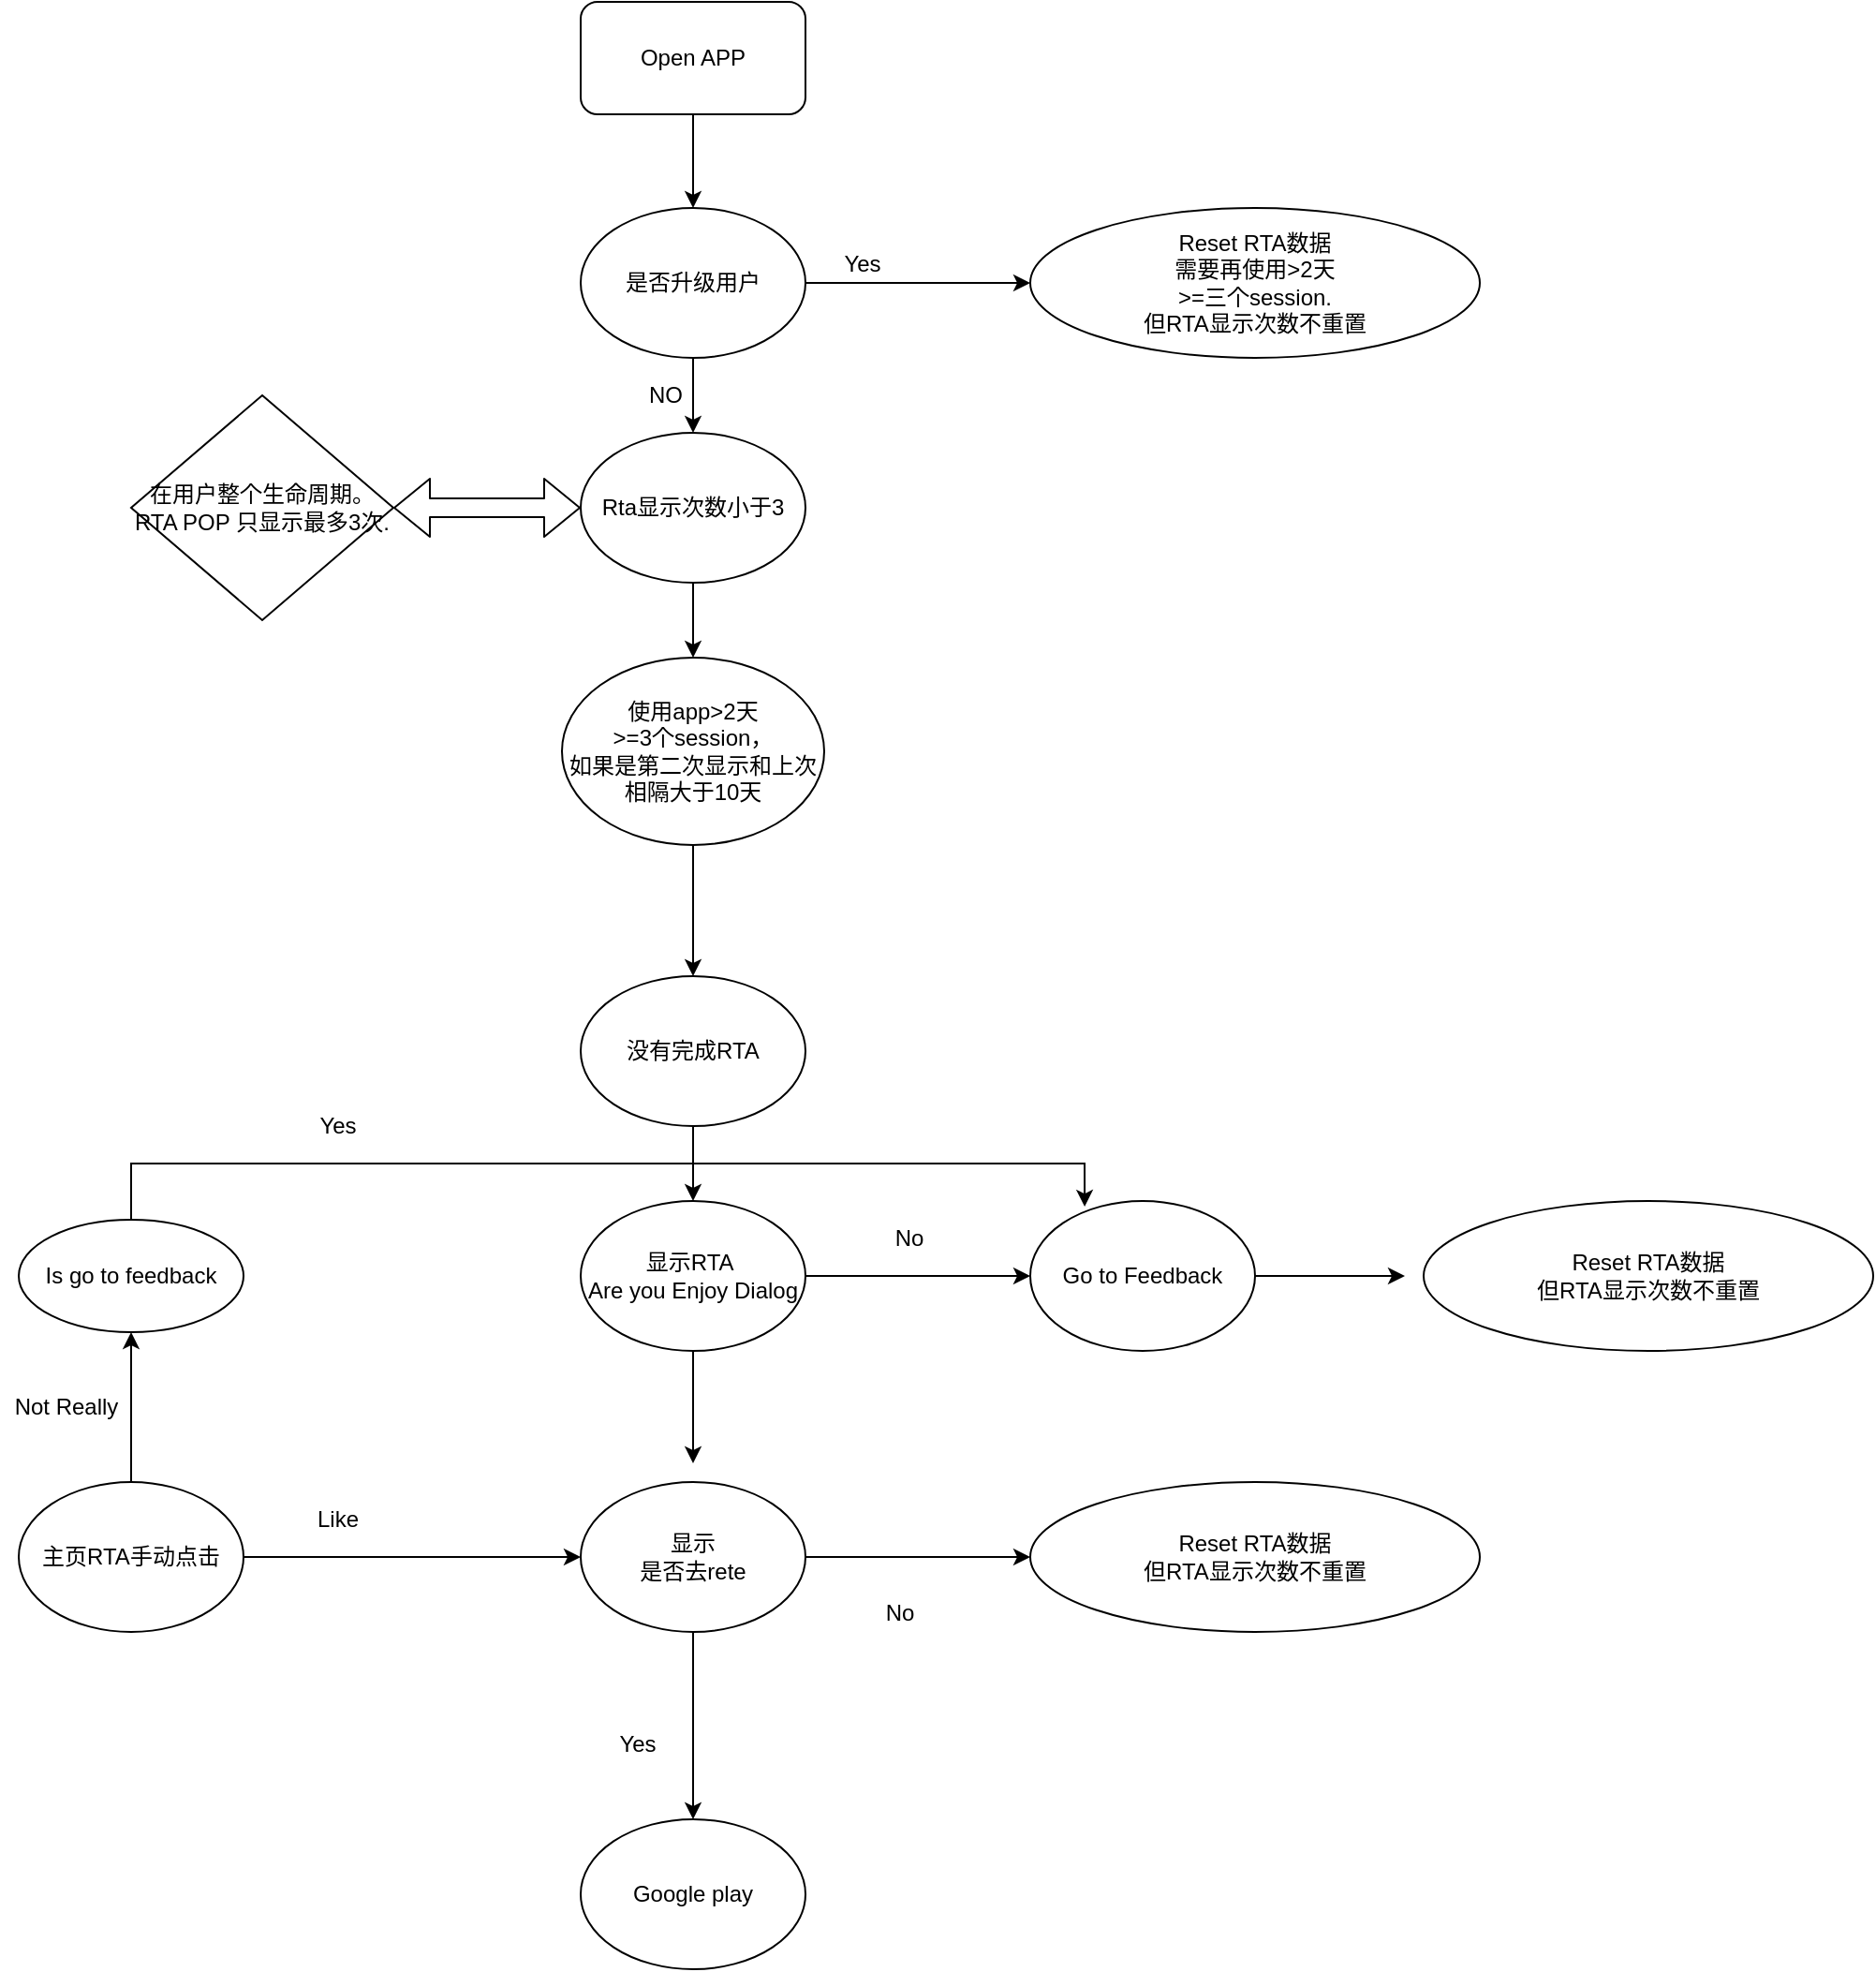 <mxfile version="14.9.6" type="github">
  <diagram id="1F0Rd-pc989BCwmUIx6X" name="Page-1">
    <mxGraphModel dx="2013" dy="621" grid="1" gridSize="10" guides="1" tooltips="1" connect="1" arrows="1" fold="1" page="1" pageScale="1" pageWidth="827" pageHeight="1169" math="0" shadow="0">
      <root>
        <mxCell id="0" />
        <mxCell id="1" parent="0" />
        <mxCell id="6bVMSZCFm5HJMRc3waut-16" style="edgeStyle=orthogonalEdgeStyle;rounded=0;orthogonalLoop=1;jettySize=auto;html=1;entryX=0.5;entryY=0;entryDx=0;entryDy=0;" edge="1" parent="1" source="6bVMSZCFm5HJMRc3waut-1" target="6bVMSZCFm5HJMRc3waut-14">
          <mxGeometry relative="1" as="geometry" />
        </mxCell>
        <mxCell id="6bVMSZCFm5HJMRc3waut-1" value="Open APP" style="rounded=1;whiteSpace=wrap;html=1;" vertex="1" parent="1">
          <mxGeometry x="200" width="120" height="60" as="geometry" />
        </mxCell>
        <mxCell id="6bVMSZCFm5HJMRc3waut-10" style="edgeStyle=orthogonalEdgeStyle;rounded=0;orthogonalLoop=1;jettySize=auto;html=1;entryX=0.5;entryY=0;entryDx=0;entryDy=0;" edge="1" parent="1" source="6bVMSZCFm5HJMRc3waut-4" target="6bVMSZCFm5HJMRc3waut-7">
          <mxGeometry relative="1" as="geometry" />
        </mxCell>
        <mxCell id="6bVMSZCFm5HJMRc3waut-4" value="Rta显示次数小于3" style="ellipse;whiteSpace=wrap;html=1;" vertex="1" parent="1">
          <mxGeometry x="200" y="230" width="120" height="80" as="geometry" />
        </mxCell>
        <mxCell id="6bVMSZCFm5HJMRc3waut-11" style="edgeStyle=orthogonalEdgeStyle;rounded=0;orthogonalLoop=1;jettySize=auto;html=1;entryX=0.5;entryY=0;entryDx=0;entryDy=0;" edge="1" parent="1" source="6bVMSZCFm5HJMRc3waut-7" target="6bVMSZCFm5HJMRc3waut-8">
          <mxGeometry relative="1" as="geometry" />
        </mxCell>
        <mxCell id="6bVMSZCFm5HJMRc3waut-7" value="使用app&amp;gt;2天&lt;br&gt;&amp;gt;=3个session，&lt;br&gt;如果是第二次显示和上次相隔大于10天" style="ellipse;whiteSpace=wrap;html=1;" vertex="1" parent="1">
          <mxGeometry x="190" y="350" width="140" height="100" as="geometry" />
        </mxCell>
        <mxCell id="6bVMSZCFm5HJMRc3waut-12" style="edgeStyle=orthogonalEdgeStyle;rounded=0;orthogonalLoop=1;jettySize=auto;html=1;" edge="1" parent="1" source="6bVMSZCFm5HJMRc3waut-8">
          <mxGeometry relative="1" as="geometry">
            <mxPoint x="260" y="640" as="targetPoint" />
          </mxGeometry>
        </mxCell>
        <mxCell id="6bVMSZCFm5HJMRc3waut-8" value="没有完成RTA" style="ellipse;whiteSpace=wrap;html=1;" vertex="1" parent="1">
          <mxGeometry x="200" y="520" width="120" height="80" as="geometry" />
        </mxCell>
        <mxCell id="6bVMSZCFm5HJMRc3waut-27" style="edgeStyle=orthogonalEdgeStyle;rounded=0;orthogonalLoop=1;jettySize=auto;html=1;entryX=0;entryY=0.5;entryDx=0;entryDy=0;" edge="1" parent="1" source="6bVMSZCFm5HJMRc3waut-13" target="6bVMSZCFm5HJMRc3waut-26">
          <mxGeometry relative="1" as="geometry" />
        </mxCell>
        <mxCell id="6bVMSZCFm5HJMRc3waut-30" style="edgeStyle=orthogonalEdgeStyle;rounded=0;orthogonalLoop=1;jettySize=auto;html=1;" edge="1" parent="1" source="6bVMSZCFm5HJMRc3waut-13">
          <mxGeometry relative="1" as="geometry">
            <mxPoint x="260" y="780" as="targetPoint" />
          </mxGeometry>
        </mxCell>
        <mxCell id="6bVMSZCFm5HJMRc3waut-13" value="显示RTA&amp;nbsp;&lt;br&gt;Are you Enjoy Dialog" style="ellipse;whiteSpace=wrap;html=1;" vertex="1" parent="1">
          <mxGeometry x="200" y="640" width="120" height="80" as="geometry" />
        </mxCell>
        <mxCell id="6bVMSZCFm5HJMRc3waut-15" style="edgeStyle=orthogonalEdgeStyle;rounded=0;orthogonalLoop=1;jettySize=auto;html=1;entryX=0.5;entryY=0;entryDx=0;entryDy=0;" edge="1" parent="1" source="6bVMSZCFm5HJMRc3waut-14" target="6bVMSZCFm5HJMRc3waut-4">
          <mxGeometry relative="1" as="geometry" />
        </mxCell>
        <mxCell id="6bVMSZCFm5HJMRc3waut-19" style="edgeStyle=orthogonalEdgeStyle;rounded=0;orthogonalLoop=1;jettySize=auto;html=1;entryX=0;entryY=0.5;entryDx=0;entryDy=0;" edge="1" parent="1" source="6bVMSZCFm5HJMRc3waut-14" target="6bVMSZCFm5HJMRc3waut-18">
          <mxGeometry relative="1" as="geometry" />
        </mxCell>
        <mxCell id="6bVMSZCFm5HJMRc3waut-14" value="是否升级用户" style="ellipse;whiteSpace=wrap;html=1;" vertex="1" parent="1">
          <mxGeometry x="200" y="110" width="120" height="80" as="geometry" />
        </mxCell>
        <mxCell id="6bVMSZCFm5HJMRc3waut-17" value="NO" style="text;html=1;align=center;verticalAlign=middle;resizable=0;points=[];autosize=1;strokeColor=none;" vertex="1" parent="1">
          <mxGeometry x="230" y="200" width="30" height="20" as="geometry" />
        </mxCell>
        <mxCell id="6bVMSZCFm5HJMRc3waut-18" value="Reset RTA数据&lt;br&gt;需要再使用&amp;gt;2天&lt;br&gt;&amp;gt;=三个session.&lt;br&gt;但RTA显示次数不重置" style="ellipse;whiteSpace=wrap;html=1;" vertex="1" parent="1">
          <mxGeometry x="440" y="110" width="240" height="80" as="geometry" />
        </mxCell>
        <mxCell id="6bVMSZCFm5HJMRc3waut-20" value="Yes" style="text;html=1;align=center;verticalAlign=middle;resizable=0;points=[];autosize=1;strokeColor=none;" vertex="1" parent="1">
          <mxGeometry x="330" y="130" width="40" height="20" as="geometry" />
        </mxCell>
        <mxCell id="6bVMSZCFm5HJMRc3waut-25" value="在用户整个生命周期。RTA POP 只显示最多3次." style="rhombus;whiteSpace=wrap;html=1;" vertex="1" parent="1">
          <mxGeometry x="-40" y="210" width="140" height="120" as="geometry" />
        </mxCell>
        <mxCell id="6bVMSZCFm5HJMRc3waut-40" style="edgeStyle=orthogonalEdgeStyle;rounded=0;orthogonalLoop=1;jettySize=auto;html=1;" edge="1" parent="1" source="6bVMSZCFm5HJMRc3waut-26">
          <mxGeometry relative="1" as="geometry">
            <mxPoint x="640" y="680" as="targetPoint" />
          </mxGeometry>
        </mxCell>
        <mxCell id="6bVMSZCFm5HJMRc3waut-26" value="Go to Feedback" style="ellipse;whiteSpace=wrap;html=1;" vertex="1" parent="1">
          <mxGeometry x="440" y="640" width="120" height="80" as="geometry" />
        </mxCell>
        <mxCell id="6bVMSZCFm5HJMRc3waut-28" value="No" style="text;html=1;align=center;verticalAlign=middle;resizable=0;points=[];autosize=1;strokeColor=none;" vertex="1" parent="1">
          <mxGeometry x="360" y="650" width="30" height="20" as="geometry" />
        </mxCell>
        <mxCell id="6bVMSZCFm5HJMRc3waut-32" style="edgeStyle=orthogonalEdgeStyle;rounded=0;orthogonalLoop=1;jettySize=auto;html=1;" edge="1" parent="1" source="6bVMSZCFm5HJMRc3waut-29" target="6bVMSZCFm5HJMRc3waut-33">
          <mxGeometry relative="1" as="geometry">
            <mxPoint x="260" y="970" as="targetPoint" />
          </mxGeometry>
        </mxCell>
        <mxCell id="6bVMSZCFm5HJMRc3waut-36" style="edgeStyle=orthogonalEdgeStyle;rounded=0;orthogonalLoop=1;jettySize=auto;html=1;entryX=0;entryY=0.5;entryDx=0;entryDy=0;" edge="1" parent="1" source="6bVMSZCFm5HJMRc3waut-29">
          <mxGeometry relative="1" as="geometry">
            <mxPoint x="440" y="830" as="targetPoint" />
          </mxGeometry>
        </mxCell>
        <mxCell id="6bVMSZCFm5HJMRc3waut-29" value="显示&lt;br&gt;是否去rete" style="ellipse;whiteSpace=wrap;html=1;" vertex="1" parent="1">
          <mxGeometry x="200" y="790" width="120" height="80" as="geometry" />
        </mxCell>
        <mxCell id="6bVMSZCFm5HJMRc3waut-33" value="Google play" style="ellipse;whiteSpace=wrap;html=1;" vertex="1" parent="1">
          <mxGeometry x="200" y="970" width="120" height="80" as="geometry" />
        </mxCell>
        <mxCell id="6bVMSZCFm5HJMRc3waut-34" value="Yes" style="text;html=1;align=center;verticalAlign=middle;resizable=0;points=[];autosize=1;strokeColor=none;" vertex="1" parent="1">
          <mxGeometry x="210" y="920" width="40" height="20" as="geometry" />
        </mxCell>
        <mxCell id="6bVMSZCFm5HJMRc3waut-37" value="No" style="text;html=1;align=center;verticalAlign=middle;resizable=0;points=[];autosize=1;strokeColor=none;" vertex="1" parent="1">
          <mxGeometry x="355" y="850" width="30" height="20" as="geometry" />
        </mxCell>
        <mxCell id="6bVMSZCFm5HJMRc3waut-38" value="Reset RTA数据&lt;br&gt;但RTA显示次数不重置" style="ellipse;whiteSpace=wrap;html=1;" vertex="1" parent="1">
          <mxGeometry x="440" y="790" width="240" height="80" as="geometry" />
        </mxCell>
        <mxCell id="6bVMSZCFm5HJMRc3waut-39" value="Reset RTA数据&lt;br&gt;但RTA显示次数不重置" style="ellipse;whiteSpace=wrap;html=1;" vertex="1" parent="1">
          <mxGeometry x="650" y="640" width="240" height="80" as="geometry" />
        </mxCell>
        <mxCell id="6bVMSZCFm5HJMRc3waut-41" value="" style="shape=flexArrow;endArrow=classic;startArrow=classic;html=1;exitX=1;exitY=0.5;exitDx=0;exitDy=0;entryX=0;entryY=0.5;entryDx=0;entryDy=0;" edge="1" parent="1" source="6bVMSZCFm5HJMRc3waut-25" target="6bVMSZCFm5HJMRc3waut-4">
          <mxGeometry width="100" height="100" relative="1" as="geometry">
            <mxPoint x="390" y="410" as="sourcePoint" />
            <mxPoint x="490" y="310" as="targetPoint" />
          </mxGeometry>
        </mxCell>
        <mxCell id="6bVMSZCFm5HJMRc3waut-43" style="edgeStyle=orthogonalEdgeStyle;rounded=0;orthogonalLoop=1;jettySize=auto;html=1;entryX=0;entryY=0.5;entryDx=0;entryDy=0;" edge="1" parent="1" source="6bVMSZCFm5HJMRc3waut-42" target="6bVMSZCFm5HJMRc3waut-29">
          <mxGeometry relative="1" as="geometry" />
        </mxCell>
        <mxCell id="6bVMSZCFm5HJMRc3waut-45" style="edgeStyle=orthogonalEdgeStyle;rounded=0;orthogonalLoop=1;jettySize=auto;html=1;" edge="1" parent="1" source="6bVMSZCFm5HJMRc3waut-42">
          <mxGeometry relative="1" as="geometry">
            <mxPoint x="-40" y="710" as="targetPoint" />
          </mxGeometry>
        </mxCell>
        <mxCell id="6bVMSZCFm5HJMRc3waut-42" value="主页RTA手动点击" style="ellipse;whiteSpace=wrap;html=1;" vertex="1" parent="1">
          <mxGeometry x="-100" y="790" width="120" height="80" as="geometry" />
        </mxCell>
        <mxCell id="6bVMSZCFm5HJMRc3waut-44" value="Like" style="text;html=1;align=center;verticalAlign=middle;resizable=0;points=[];autosize=1;strokeColor=none;" vertex="1" parent="1">
          <mxGeometry x="50" y="800" width="40" height="20" as="geometry" />
        </mxCell>
        <mxCell id="6bVMSZCFm5HJMRc3waut-48" style="edgeStyle=orthogonalEdgeStyle;rounded=0;orthogonalLoop=1;jettySize=auto;html=1;entryX=0.242;entryY=0.038;entryDx=0;entryDy=0;entryPerimeter=0;" edge="1" parent="1" source="6bVMSZCFm5HJMRc3waut-46" target="6bVMSZCFm5HJMRc3waut-26">
          <mxGeometry relative="1" as="geometry">
            <Array as="points">
              <mxPoint x="-40" y="620" />
              <mxPoint x="469" y="620" />
            </Array>
          </mxGeometry>
        </mxCell>
        <mxCell id="6bVMSZCFm5HJMRc3waut-46" value="Is go to feedback" style="ellipse;whiteSpace=wrap;html=1;" vertex="1" parent="1">
          <mxGeometry x="-100" y="650" width="120" height="60" as="geometry" />
        </mxCell>
        <mxCell id="6bVMSZCFm5HJMRc3waut-47" value="Not Really" style="text;html=1;align=center;verticalAlign=middle;resizable=0;points=[];autosize=1;strokeColor=none;" vertex="1" parent="1">
          <mxGeometry x="-110" y="740" width="70" height="20" as="geometry" />
        </mxCell>
        <mxCell id="6bVMSZCFm5HJMRc3waut-49" value="Yes" style="text;html=1;align=center;verticalAlign=middle;resizable=0;points=[];autosize=1;strokeColor=none;" vertex="1" parent="1">
          <mxGeometry x="50" y="590" width="40" height="20" as="geometry" />
        </mxCell>
      </root>
    </mxGraphModel>
  </diagram>
</mxfile>

